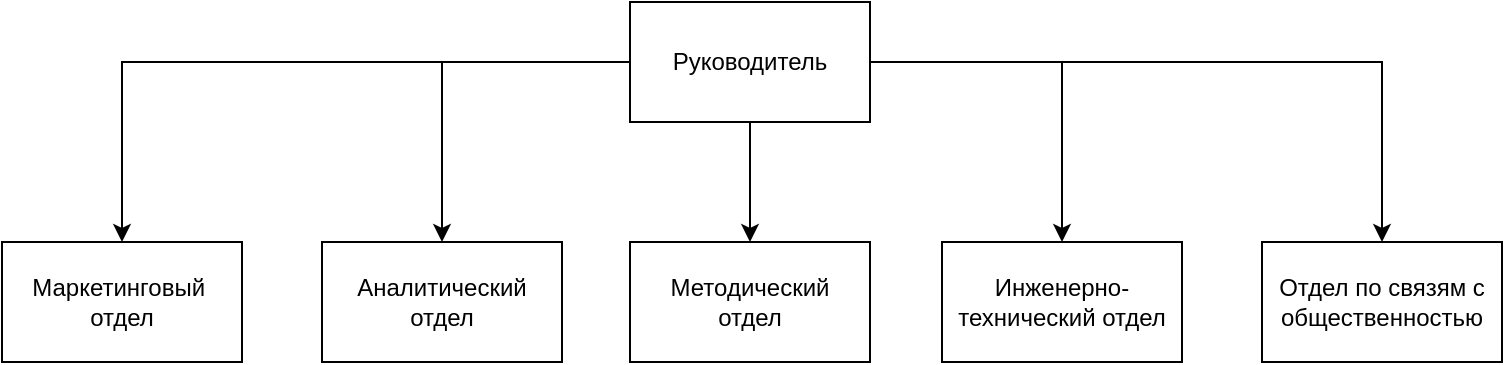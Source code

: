 <mxfile version="24.7.14">
  <diagram name="Страница — 1" id="45YZaPkz6Q9s-rQ9UpkF">
    <mxGraphModel dx="1626" dy="777" grid="1" gridSize="10" guides="1" tooltips="1" connect="1" arrows="1" fold="1" page="1" pageScale="1" pageWidth="827" pageHeight="1169" math="0" shadow="0">
      <root>
        <mxCell id="0" />
        <mxCell id="1" parent="0" />
        <mxCell id="qHs83EOR6wrhIw-jNYz0-8" style="edgeStyle=orthogonalEdgeStyle;rounded=0;orthogonalLoop=1;jettySize=auto;html=1;" edge="1" parent="1" source="qHs83EOR6wrhIw-jNYz0-1" target="qHs83EOR6wrhIw-jNYz0-2">
          <mxGeometry relative="1" as="geometry" />
        </mxCell>
        <mxCell id="qHs83EOR6wrhIw-jNYz0-9" style="edgeStyle=orthogonalEdgeStyle;rounded=0;orthogonalLoop=1;jettySize=auto;html=1;" edge="1" parent="1" source="qHs83EOR6wrhIw-jNYz0-1" target="qHs83EOR6wrhIw-jNYz0-3">
          <mxGeometry relative="1" as="geometry" />
        </mxCell>
        <mxCell id="qHs83EOR6wrhIw-jNYz0-10" style="edgeStyle=orthogonalEdgeStyle;rounded=0;orthogonalLoop=1;jettySize=auto;html=1;entryX=0.5;entryY=0;entryDx=0;entryDy=0;" edge="1" parent="1" source="qHs83EOR6wrhIw-jNYz0-1" target="qHs83EOR6wrhIw-jNYz0-4">
          <mxGeometry relative="1" as="geometry" />
        </mxCell>
        <mxCell id="qHs83EOR6wrhIw-jNYz0-11" style="edgeStyle=orthogonalEdgeStyle;rounded=0;orthogonalLoop=1;jettySize=auto;html=1;entryX=0.5;entryY=0;entryDx=0;entryDy=0;" edge="1" parent="1" source="qHs83EOR6wrhIw-jNYz0-1" target="qHs83EOR6wrhIw-jNYz0-5">
          <mxGeometry relative="1" as="geometry" />
        </mxCell>
        <mxCell id="qHs83EOR6wrhIw-jNYz0-12" style="edgeStyle=orthogonalEdgeStyle;rounded=0;orthogonalLoop=1;jettySize=auto;html=1;entryX=0.5;entryY=0;entryDx=0;entryDy=0;" edge="1" parent="1" source="qHs83EOR6wrhIw-jNYz0-1" target="qHs83EOR6wrhIw-jNYz0-6">
          <mxGeometry relative="1" as="geometry" />
        </mxCell>
        <mxCell id="qHs83EOR6wrhIw-jNYz0-1" value="Руководитель" style="rounded=0;whiteSpace=wrap;html=1;" vertex="1" parent="1">
          <mxGeometry x="354" y="40" width="120" height="60" as="geometry" />
        </mxCell>
        <mxCell id="qHs83EOR6wrhIw-jNYz0-2" value="Маркетинговый&amp;nbsp;&lt;div&gt;отдел&lt;/div&gt;" style="rounded=0;whiteSpace=wrap;html=1;" vertex="1" parent="1">
          <mxGeometry x="40" y="160" width="120" height="60" as="geometry" />
        </mxCell>
        <mxCell id="qHs83EOR6wrhIw-jNYz0-3" value="Аналитический&lt;div&gt;отдел&lt;/div&gt;" style="rounded=0;whiteSpace=wrap;html=1;" vertex="1" parent="1">
          <mxGeometry x="200" y="160" width="120" height="60" as="geometry" />
        </mxCell>
        <mxCell id="qHs83EOR6wrhIw-jNYz0-4" value="Методический&lt;div&gt;отдел&lt;/div&gt;" style="rounded=0;whiteSpace=wrap;html=1;" vertex="1" parent="1">
          <mxGeometry x="354" y="160" width="120" height="60" as="geometry" />
        </mxCell>
        <mxCell id="qHs83EOR6wrhIw-jNYz0-5" value="Инженерно-технический отдел" style="rounded=0;whiteSpace=wrap;html=1;" vertex="1" parent="1">
          <mxGeometry x="510" y="160" width="120" height="60" as="geometry" />
        </mxCell>
        <mxCell id="qHs83EOR6wrhIw-jNYz0-6" value="Отдел по связям с общественностью" style="rounded=0;whiteSpace=wrap;html=1;" vertex="1" parent="1">
          <mxGeometry x="670" y="160" width="120" height="60" as="geometry" />
        </mxCell>
      </root>
    </mxGraphModel>
  </diagram>
</mxfile>
